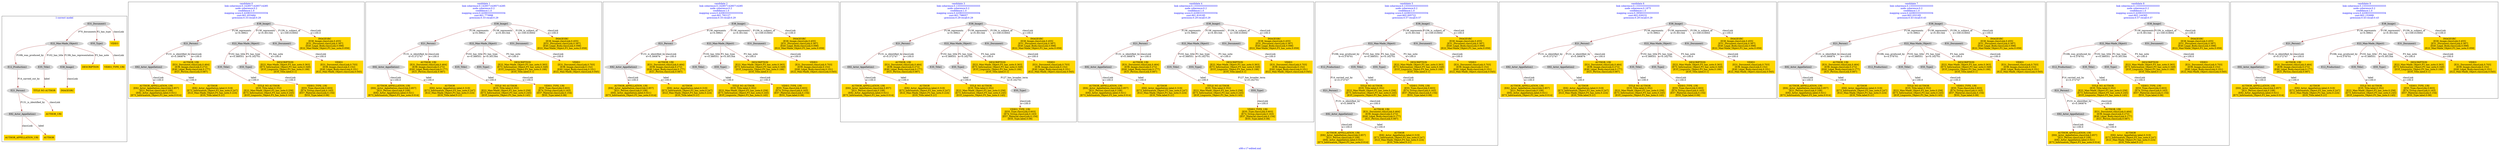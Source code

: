 digraph n0 {
fontcolor="blue"
remincross="true"
label="s08-s-17-edited.xml"
subgraph cluster_0 {
label="1-correct model"
n2[style="filled",color="white",fillcolor="lightgray",label="E12_Production1"];
n3[style="filled",color="white",fillcolor="lightgray",label="E21_Person1"];
n4[style="filled",color="white",fillcolor="lightgray",label="E82_Actor_Appellation1"];
n5[shape="plaintext",style="filled",fillcolor="gold",label="AUTHOR_URI"];
n6[style="filled",color="white",fillcolor="lightgray",label="E22_Man-Made_Object1"];
n7[style="filled",color="white",fillcolor="lightgray",label="E35_Title1"];
n8[style="filled",color="white",fillcolor="lightgray",label="E38_Image1"];
n9[shape="plaintext",style="filled",fillcolor="gold",label="DESCRIPTION"];
n10[style="filled",color="white",fillcolor="lightgray",label="E31_Document1"];
n11[style="filled",color="white",fillcolor="lightgray",label="E55_Type1"];
n12[shape="plaintext",style="filled",fillcolor="gold",label="VIDEO"];
n13[shape="plaintext",style="filled",fillcolor="gold",label="TITLE NO AUTHOR"];
n14[shape="plaintext",style="filled",fillcolor="gold",label="IMAGESRC"];
n15[shape="plaintext",style="filled",fillcolor="gold",label="VIDEO_TYPE_URI"];
n16[shape="plaintext",style="filled",fillcolor="gold",label="AUTHOR_APPELLATION_URI"];
n17[shape="plaintext",style="filled",fillcolor="gold",label="AUTHOR"];
}
subgraph cluster_1 {
label="candidate 0\nlink coherence:0.14285714285714285\nnode coherence:0.2\nconfidence:1.0\nmapping score:0.42083333333333334\ncost:901.653484\n-precision:0.33-recall:0.29"
n19[style="filled",color="white",fillcolor="lightgray",label="E21_Person1"];
n20[style="filled",color="white",fillcolor="lightgray",label="E82_Actor_Appellation2"];
n21[style="filled",color="white",fillcolor="lightgray",label="E22_Man-Made_Object1"];
n22[style="filled",color="white",fillcolor="lightgray",label="E35_Title1"];
n23[style="filled",color="white",fillcolor="lightgray",label="E55_Type2"];
n24[style="filled",color="white",fillcolor="lightgray",label="E38_Image1"];
n25[style="filled",color="white",fillcolor="lightgray",label="E31_Document1"];
n26[shape="plaintext",style="filled",fillcolor="gold",label="AUTHOR_APPELLATION_URI\n[E82_Actor_Appellation,classLink,0.857]\n[E21_Person,classLink,0.108]\n[E82_Actor_Appellation,label,0.021]\n[E73_Information_Object,P3_has_note,0.014]"];
n27[shape="plaintext",style="filled",fillcolor="gold",label="IMAGESRC\n[E38_Image,classLink,0.455]\n[E31_Document,classLink,0.387]\n[E40_Legal_Body,classLink,0.098]\n[E22_Man-Made_Object,P3_has_note,0.059]"];
n28[shape="plaintext",style="filled",fillcolor="gold",label="TITLE NO AUTHOR\n[E35_Title,label,0.352]\n[E22_Man-Made_Object,P3_has_note,0.258]\n[E73_Information_Object,P3_has_note,0.245]\n[E33_Linguistic_Object,P3_has_note,0.145]"];
n29[shape="plaintext",style="filled",fillcolor="gold",label="AUTHOR\n[E82_Actor_Appellation,label,0.319]\n[E73_Information_Object,P3_has_note,0.247]\n[E22_Man-Made_Object,P3_has_note,0.224]\n[E35_Title,label,0.21]"];
n30[shape="plaintext",style="filled",fillcolor="gold",label="AUTHOR_URI\n[E31_Document,classLink,0.464]\n[E38_Image,classLink,0.272]\n[E40_Legal_Body,classLink,0.177]\n[E21_Person,classLink,0.087]"];
n31[shape="plaintext",style="filled",fillcolor="gold",label="VIDEO\n[E31_Document,classLink,0.703]\n[E38_Image,classLink,0.152]\n[E40_Legal_Body,classLink,0.101]\n[E22_Man-Made_Object,classLink,0.045]"];
n32[shape="plaintext",style="filled",fillcolor="gold",label="DESCRIPTION\n[E22_Man-Made_Object,P3_has_note,0.363]\n[E73_Information_Object,P3_has_note,0.349]\n[E33_Linguistic_Object,P3_has_note,0.188]\n[E35_Title,label,0.1]"];
n33[shape="plaintext",style="filled",fillcolor="gold",label="VIDEO_TYPE_URI\n[E55_Type,classLink,0.603]\n[E74_Group,classLink,0.163]\n[E57_Material,classLink,0.154]\n[E55_Type,label,0.08]"];
}
subgraph cluster_2 {
label="candidate 1\nlink coherence:0.14285714285714285\nnode coherence:0.2\nconfidence:1.0\nmapping score:0.42083333333333334\ncost:901.773998\n-precision:0.33-recall:0.29"
n35[style="filled",color="white",fillcolor="lightgray",label="E21_Person1"];
n36[style="filled",color="white",fillcolor="lightgray",label="E82_Actor_Appellation1"];
n37[style="filled",color="white",fillcolor="lightgray",label="E22_Man-Made_Object1"];
n38[style="filled",color="white",fillcolor="lightgray",label="E35_Title1"];
n39[style="filled",color="white",fillcolor="lightgray",label="E55_Type1"];
n40[style="filled",color="white",fillcolor="lightgray",label="E38_Image1"];
n41[style="filled",color="white",fillcolor="lightgray",label="E31_Document1"];
n42[shape="plaintext",style="filled",fillcolor="gold",label="IMAGESRC\n[E38_Image,classLink,0.455]\n[E31_Document,classLink,0.387]\n[E40_Legal_Body,classLink,0.098]\n[E22_Man-Made_Object,P3_has_note,0.059]"];
n43[shape="plaintext",style="filled",fillcolor="gold",label="AUTHOR_APPELLATION_URI\n[E82_Actor_Appellation,classLink,0.857]\n[E21_Person,classLink,0.108]\n[E82_Actor_Appellation,label,0.021]\n[E73_Information_Object,P3_has_note,0.014]"];
n44[shape="plaintext",style="filled",fillcolor="gold",label="TITLE NO AUTHOR\n[E35_Title,label,0.352]\n[E22_Man-Made_Object,P3_has_note,0.258]\n[E73_Information_Object,P3_has_note,0.245]\n[E33_Linguistic_Object,P3_has_note,0.145]"];
n45[shape="plaintext",style="filled",fillcolor="gold",label="AUTHOR_URI\n[E31_Document,classLink,0.464]\n[E38_Image,classLink,0.272]\n[E40_Legal_Body,classLink,0.177]\n[E21_Person,classLink,0.087]"];
n46[shape="plaintext",style="filled",fillcolor="gold",label="VIDEO\n[E31_Document,classLink,0.703]\n[E38_Image,classLink,0.152]\n[E40_Legal_Body,classLink,0.101]\n[E22_Man-Made_Object,classLink,0.045]"];
n47[shape="plaintext",style="filled",fillcolor="gold",label="DESCRIPTION\n[E22_Man-Made_Object,P3_has_note,0.363]\n[E73_Information_Object,P3_has_note,0.349]\n[E33_Linguistic_Object,P3_has_note,0.188]\n[E35_Title,label,0.1]"];
n48[shape="plaintext",style="filled",fillcolor="gold",label="VIDEO_TYPE_URI\n[E55_Type,classLink,0.603]\n[E74_Group,classLink,0.163]\n[E57_Material,classLink,0.154]\n[E55_Type,label,0.08]"];
n49[shape="plaintext",style="filled",fillcolor="gold",label="AUTHOR\n[E82_Actor_Appellation,label,0.319]\n[E73_Information_Object,P3_has_note,0.247]\n[E22_Man-Made_Object,P3_has_note,0.224]\n[E35_Title,label,0.21]"];
}
subgraph cluster_3 {
label="candidate 2\nlink coherence:0.14285714285714285\nnode coherence:0.2\nconfidence:1.0\nmapping score:0.42083333333333334\ncost:901.792127\n-precision:0.33-recall:0.29"
n51[style="filled",color="white",fillcolor="lightgray",label="E21_Person1"];
n52[style="filled",color="white",fillcolor="lightgray",label="E82_Actor_Appellation2"];
n53[style="filled",color="white",fillcolor="lightgray",label="E22_Man-Made_Object1"];
n54[style="filled",color="white",fillcolor="lightgray",label="E35_Title1"];
n55[style="filled",color="white",fillcolor="lightgray",label="E55_Type1"];
n56[style="filled",color="white",fillcolor="lightgray",label="E38_Image1"];
n57[style="filled",color="white",fillcolor="lightgray",label="E31_Document1"];
n58[shape="plaintext",style="filled",fillcolor="gold",label="AUTHOR_APPELLATION_URI\n[E82_Actor_Appellation,classLink,0.857]\n[E21_Person,classLink,0.108]\n[E82_Actor_Appellation,label,0.021]\n[E73_Information_Object,P3_has_note,0.014]"];
n59[shape="plaintext",style="filled",fillcolor="gold",label="IMAGESRC\n[E38_Image,classLink,0.455]\n[E31_Document,classLink,0.387]\n[E40_Legal_Body,classLink,0.098]\n[E22_Man-Made_Object,P3_has_note,0.059]"];
n60[shape="plaintext",style="filled",fillcolor="gold",label="TITLE NO AUTHOR\n[E35_Title,label,0.352]\n[E22_Man-Made_Object,P3_has_note,0.258]\n[E73_Information_Object,P3_has_note,0.245]\n[E33_Linguistic_Object,P3_has_note,0.145]"];
n61[shape="plaintext",style="filled",fillcolor="gold",label="AUTHOR\n[E82_Actor_Appellation,label,0.319]\n[E73_Information_Object,P3_has_note,0.247]\n[E22_Man-Made_Object,P3_has_note,0.224]\n[E35_Title,label,0.21]"];
n62[shape="plaintext",style="filled",fillcolor="gold",label="AUTHOR_URI\n[E31_Document,classLink,0.464]\n[E38_Image,classLink,0.272]\n[E40_Legal_Body,classLink,0.177]\n[E21_Person,classLink,0.087]"];
n63[shape="plaintext",style="filled",fillcolor="gold",label="VIDEO\n[E31_Document,classLink,0.703]\n[E38_Image,classLink,0.152]\n[E40_Legal_Body,classLink,0.101]\n[E22_Man-Made_Object,classLink,0.045]"];
n64[shape="plaintext",style="filled",fillcolor="gold",label="DESCRIPTION\n[E22_Man-Made_Object,P3_has_note,0.363]\n[E73_Information_Object,P3_has_note,0.349]\n[E33_Linguistic_Object,P3_has_note,0.188]\n[E35_Title,label,0.1]"];
n65[shape="plaintext",style="filled",fillcolor="gold",label="VIDEO_TYPE_URI\n[E55_Type,classLink,0.603]\n[E74_Group,classLink,0.163]\n[E57_Material,classLink,0.154]\n[E55_Type,label,0.08]"];
}
subgraph cluster_4 {
label="candidate 3\nlink coherence:0.13333333333333333\nnode coherence:0.2\nconfidence:1.0\nmapping score:0.42083333333333334\ncost:901.798057\n-precision:0.29-recall:0.29"
n67[style="filled",color="white",fillcolor="lightgray",label="E21_Person1"];
n68[style="filled",color="white",fillcolor="lightgray",label="E82_Actor_Appellation1"];
n69[style="filled",color="white",fillcolor="lightgray",label="E22_Man-Made_Object1"];
n70[style="filled",color="white",fillcolor="lightgray",label="E35_Title1"];
n71[style="filled",color="white",fillcolor="lightgray",label="E55_Type2"];
n72[style="filled",color="white",fillcolor="lightgray",label="E38_Image1"];
n73[style="filled",color="white",fillcolor="lightgray",label="E55_Type1"];
n74[style="filled",color="white",fillcolor="lightgray",label="E31_Document1"];
n75[shape="plaintext",style="filled",fillcolor="gold",label="IMAGESRC\n[E38_Image,classLink,0.455]\n[E31_Document,classLink,0.387]\n[E40_Legal_Body,classLink,0.098]\n[E22_Man-Made_Object,P3_has_note,0.059]"];
n76[shape="plaintext",style="filled",fillcolor="gold",label="AUTHOR_APPELLATION_URI\n[E82_Actor_Appellation,classLink,0.857]\n[E21_Person,classLink,0.108]\n[E82_Actor_Appellation,label,0.021]\n[E73_Information_Object,P3_has_note,0.014]"];
n77[shape="plaintext",style="filled",fillcolor="gold",label="TITLE NO AUTHOR\n[E35_Title,label,0.352]\n[E22_Man-Made_Object,P3_has_note,0.258]\n[E73_Information_Object,P3_has_note,0.245]\n[E33_Linguistic_Object,P3_has_note,0.145]"];
n78[shape="plaintext",style="filled",fillcolor="gold",label="AUTHOR_URI\n[E31_Document,classLink,0.464]\n[E38_Image,classLink,0.272]\n[E40_Legal_Body,classLink,0.177]\n[E21_Person,classLink,0.087]"];
n79[shape="plaintext",style="filled",fillcolor="gold",label="VIDEO\n[E31_Document,classLink,0.703]\n[E38_Image,classLink,0.152]\n[E40_Legal_Body,classLink,0.101]\n[E22_Man-Made_Object,classLink,0.045]"];
n80[shape="plaintext",style="filled",fillcolor="gold",label="DESCRIPTION\n[E22_Man-Made_Object,P3_has_note,0.363]\n[E73_Information_Object,P3_has_note,0.349]\n[E33_Linguistic_Object,P3_has_note,0.188]\n[E35_Title,label,0.1]"];
n81[shape="plaintext",style="filled",fillcolor="gold",label="VIDEO_TYPE_URI\n[E55_Type,classLink,0.603]\n[E74_Group,classLink,0.163]\n[E57_Material,classLink,0.154]\n[E55_Type,label,0.08]"];
n82[shape="plaintext",style="filled",fillcolor="gold",label="AUTHOR\n[E82_Actor_Appellation,label,0.319]\n[E73_Information_Object,P3_has_note,0.247]\n[E22_Man-Made_Object,P3_has_note,0.224]\n[E35_Title,label,0.21]"];
}
subgraph cluster_5 {
label="candidate 4\nlink coherence:0.13333333333333333\nnode coherence:0.2\nconfidence:1.0\nmapping score:0.42083333333333334\ncost:901.816185\n-precision:0.29-recall:0.29"
n84[style="filled",color="white",fillcolor="lightgray",label="E21_Person1"];
n85[style="filled",color="white",fillcolor="lightgray",label="E82_Actor_Appellation2"];
n86[style="filled",color="white",fillcolor="lightgray",label="E22_Man-Made_Object1"];
n87[style="filled",color="white",fillcolor="lightgray",label="E35_Title1"];
n88[style="filled",color="white",fillcolor="lightgray",label="E55_Type2"];
n89[style="filled",color="white",fillcolor="lightgray",label="E38_Image1"];
n90[style="filled",color="white",fillcolor="lightgray",label="E55_Type1"];
n91[style="filled",color="white",fillcolor="lightgray",label="E31_Document1"];
n92[shape="plaintext",style="filled",fillcolor="gold",label="AUTHOR_APPELLATION_URI\n[E82_Actor_Appellation,classLink,0.857]\n[E21_Person,classLink,0.108]\n[E82_Actor_Appellation,label,0.021]\n[E73_Information_Object,P3_has_note,0.014]"];
n93[shape="plaintext",style="filled",fillcolor="gold",label="IMAGESRC\n[E38_Image,classLink,0.455]\n[E31_Document,classLink,0.387]\n[E40_Legal_Body,classLink,0.098]\n[E22_Man-Made_Object,P3_has_note,0.059]"];
n94[shape="plaintext",style="filled",fillcolor="gold",label="TITLE NO AUTHOR\n[E35_Title,label,0.352]\n[E22_Man-Made_Object,P3_has_note,0.258]\n[E73_Information_Object,P3_has_note,0.245]\n[E33_Linguistic_Object,P3_has_note,0.145]"];
n95[shape="plaintext",style="filled",fillcolor="gold",label="AUTHOR\n[E82_Actor_Appellation,label,0.319]\n[E73_Information_Object,P3_has_note,0.247]\n[E22_Man-Made_Object,P3_has_note,0.224]\n[E35_Title,label,0.21]"];
n96[shape="plaintext",style="filled",fillcolor="gold",label="AUTHOR_URI\n[E31_Document,classLink,0.464]\n[E38_Image,classLink,0.272]\n[E40_Legal_Body,classLink,0.177]\n[E21_Person,classLink,0.087]"];
n97[shape="plaintext",style="filled",fillcolor="gold",label="VIDEO\n[E31_Document,classLink,0.703]\n[E38_Image,classLink,0.152]\n[E40_Legal_Body,classLink,0.101]\n[E22_Man-Made_Object,classLink,0.045]"];
n98[shape="plaintext",style="filled",fillcolor="gold",label="DESCRIPTION\n[E22_Man-Made_Object,P3_has_note,0.363]\n[E73_Information_Object,P3_has_note,0.349]\n[E33_Linguistic_Object,P3_has_note,0.188]\n[E35_Title,label,0.1]"];
n99[shape="plaintext",style="filled",fillcolor="gold",label="VIDEO_TYPE_URI\n[E55_Type,classLink,0.603]\n[E74_Group,classLink,0.163]\n[E57_Material,classLink,0.154]\n[E55_Type,label,0.08]"];
}
subgraph cluster_6 {
label="candidate 5\nlink coherence:0.13333333333333333\nnode coherence:0.2\nconfidence:1.0\nmapping score:0.42083333333333334\ncost:902.005722\n-precision:0.57-recall:0.57"
n101[style="filled",color="white",fillcolor="lightgray",label="E12_Production1"];
n102[style="filled",color="white",fillcolor="lightgray",label="E21_Person1"];
n103[style="filled",color="white",fillcolor="lightgray",label="E82_Actor_Appellation2"];
n104[style="filled",color="white",fillcolor="lightgray",label="E22_Man-Made_Object1"];
n105[style="filled",color="white",fillcolor="lightgray",label="E35_Title1"];
n106[style="filled",color="white",fillcolor="lightgray",label="E55_Type2"];
n107[style="filled",color="white",fillcolor="lightgray",label="E38_Image1"];
n108[style="filled",color="white",fillcolor="lightgray",label="E31_Document1"];
n109[shape="plaintext",style="filled",fillcolor="gold",label="AUTHOR_APPELLATION_URI\n[E82_Actor_Appellation,classLink,0.857]\n[E21_Person,classLink,0.108]\n[E82_Actor_Appellation,label,0.021]\n[E73_Information_Object,P3_has_note,0.014]"];
n110[shape="plaintext",style="filled",fillcolor="gold",label="IMAGESRC\n[E38_Image,classLink,0.455]\n[E31_Document,classLink,0.387]\n[E40_Legal_Body,classLink,0.098]\n[E22_Man-Made_Object,P3_has_note,0.059]"];
n111[shape="plaintext",style="filled",fillcolor="gold",label="TITLE NO AUTHOR\n[E35_Title,label,0.352]\n[E22_Man-Made_Object,P3_has_note,0.258]\n[E73_Information_Object,P3_has_note,0.245]\n[E33_Linguistic_Object,P3_has_note,0.145]"];
n112[shape="plaintext",style="filled",fillcolor="gold",label="AUTHOR\n[E82_Actor_Appellation,label,0.319]\n[E73_Information_Object,P3_has_note,0.247]\n[E22_Man-Made_Object,P3_has_note,0.224]\n[E35_Title,label,0.21]"];
n113[shape="plaintext",style="filled",fillcolor="gold",label="AUTHOR_URI\n[E31_Document,classLink,0.464]\n[E38_Image,classLink,0.272]\n[E40_Legal_Body,classLink,0.177]\n[E21_Person,classLink,0.087]"];
n114[shape="plaintext",style="filled",fillcolor="gold",label="VIDEO\n[E31_Document,classLink,0.703]\n[E38_Image,classLink,0.152]\n[E40_Legal_Body,classLink,0.101]\n[E22_Man-Made_Object,classLink,0.045]"];
n115[shape="plaintext",style="filled",fillcolor="gold",label="DESCRIPTION\n[E22_Man-Made_Object,P3_has_note,0.363]\n[E73_Information_Object,P3_has_note,0.349]\n[E33_Linguistic_Object,P3_has_note,0.188]\n[E35_Title,label,0.1]"];
n116[shape="plaintext",style="filled",fillcolor="gold",label="VIDEO_TYPE_URI\n[E55_Type,classLink,0.603]\n[E74_Group,classLink,0.163]\n[E57_Material,classLink,0.154]\n[E55_Type,label,0.08]"];
}
subgraph cluster_7 {
label="candidate 6\nlink coherence:0.13333333333333333\nnode coherence:0.1875\nconfidence:1.0\nmapping score:0.3958333333333333\ncost:902.026231\n-precision:0.29-recall:0.29"
n118[style="filled",color="white",fillcolor="lightgray",label="E21_Person1"];
n119[style="filled",color="white",fillcolor="lightgray",label="E82_Actor_Appellation1"];
n120[style="filled",color="white",fillcolor="lightgray",label="E82_Actor_Appellation2"];
n121[style="filled",color="white",fillcolor="lightgray",label="E22_Man-Made_Object1"];
n122[style="filled",color="white",fillcolor="lightgray",label="E35_Title1"];
n123[style="filled",color="white",fillcolor="lightgray",label="E55_Type2"];
n124[style="filled",color="white",fillcolor="lightgray",label="E38_Image1"];
n125[style="filled",color="white",fillcolor="lightgray",label="E31_Document1"];
n126[shape="plaintext",style="filled",fillcolor="gold",label="IMAGESRC\n[E38_Image,classLink,0.455]\n[E31_Document,classLink,0.387]\n[E40_Legal_Body,classLink,0.098]\n[E22_Man-Made_Object,P3_has_note,0.059]"];
n127[shape="plaintext",style="filled",fillcolor="gold",label="AUTHOR_APPELLATION_URI\n[E82_Actor_Appellation,classLink,0.857]\n[E21_Person,classLink,0.108]\n[E82_Actor_Appellation,label,0.021]\n[E73_Information_Object,P3_has_note,0.014]"];
n128[shape="plaintext",style="filled",fillcolor="gold",label="TITLE NO AUTHOR\n[E35_Title,label,0.352]\n[E22_Man-Made_Object,P3_has_note,0.258]\n[E73_Information_Object,P3_has_note,0.245]\n[E33_Linguistic_Object,P3_has_note,0.145]"];
n129[shape="plaintext",style="filled",fillcolor="gold",label="AUTHOR\n[E82_Actor_Appellation,label,0.319]\n[E73_Information_Object,P3_has_note,0.247]\n[E22_Man-Made_Object,P3_has_note,0.224]\n[E35_Title,label,0.21]"];
n130[shape="plaintext",style="filled",fillcolor="gold",label="AUTHOR_URI\n[E31_Document,classLink,0.464]\n[E38_Image,classLink,0.272]\n[E40_Legal_Body,classLink,0.177]\n[E21_Person,classLink,0.087]"];
n131[shape="plaintext",style="filled",fillcolor="gold",label="VIDEO\n[E31_Document,classLink,0.703]\n[E38_Image,classLink,0.152]\n[E40_Legal_Body,classLink,0.101]\n[E22_Man-Made_Object,classLink,0.045]"];
n132[shape="plaintext",style="filled",fillcolor="gold",label="DESCRIPTION\n[E22_Man-Made_Object,P3_has_note,0.363]\n[E73_Information_Object,P3_has_note,0.349]\n[E33_Linguistic_Object,P3_has_note,0.188]\n[E35_Title,label,0.1]"];
n133[shape="plaintext",style="filled",fillcolor="gold",label="VIDEO_TYPE_URI\n[E55_Type,classLink,0.603]\n[E74_Group,classLink,0.163]\n[E57_Material,classLink,0.154]\n[E55_Type,label,0.08]"];
}
subgraph cluster_8 {
label="candidate 7\nlink coherence:0.13333333333333333\nnode coherence:0.2\nconfidence:1.0\nmapping score:0.42083333333333334\ncost:902.032185\n-precision:0.43-recall:0.43"
n135[style="filled",color="white",fillcolor="lightgray",label="E21_Person1"];
n136[style="filled",color="white",fillcolor="lightgray",label="E82_Actor_Appellation2"];
n137[style="filled",color="white",fillcolor="lightgray",label="E22_Man-Made_Object1"];
n138[style="filled",color="white",fillcolor="lightgray",label="E12_Production1"];
n139[style="filled",color="white",fillcolor="lightgray",label="E35_Title1"];
n140[style="filled",color="white",fillcolor="lightgray",label="E55_Type2"];
n141[style="filled",color="white",fillcolor="lightgray",label="E38_Image1"];
n142[style="filled",color="white",fillcolor="lightgray",label="E31_Document1"];
n143[shape="plaintext",style="filled",fillcolor="gold",label="AUTHOR_APPELLATION_URI\n[E82_Actor_Appellation,classLink,0.857]\n[E21_Person,classLink,0.108]\n[E82_Actor_Appellation,label,0.021]\n[E73_Information_Object,P3_has_note,0.014]"];
n144[shape="plaintext",style="filled",fillcolor="gold",label="IMAGESRC\n[E38_Image,classLink,0.455]\n[E31_Document,classLink,0.387]\n[E40_Legal_Body,classLink,0.098]\n[E22_Man-Made_Object,P3_has_note,0.059]"];
n145[shape="plaintext",style="filled",fillcolor="gold",label="TITLE NO AUTHOR\n[E35_Title,label,0.352]\n[E22_Man-Made_Object,P3_has_note,0.258]\n[E73_Information_Object,P3_has_note,0.245]\n[E33_Linguistic_Object,P3_has_note,0.145]"];
n146[shape="plaintext",style="filled",fillcolor="gold",label="AUTHOR\n[E82_Actor_Appellation,label,0.319]\n[E73_Information_Object,P3_has_note,0.247]\n[E22_Man-Made_Object,P3_has_note,0.224]\n[E35_Title,label,0.21]"];
n147[shape="plaintext",style="filled",fillcolor="gold",label="AUTHOR_URI\n[E31_Document,classLink,0.464]\n[E38_Image,classLink,0.272]\n[E40_Legal_Body,classLink,0.177]\n[E21_Person,classLink,0.087]"];
n148[shape="plaintext",style="filled",fillcolor="gold",label="VIDEO\n[E31_Document,classLink,0.703]\n[E38_Image,classLink,0.152]\n[E40_Legal_Body,classLink,0.101]\n[E22_Man-Made_Object,classLink,0.045]"];
n149[shape="plaintext",style="filled",fillcolor="gold",label="DESCRIPTION\n[E22_Man-Made_Object,P3_has_note,0.363]\n[E73_Information_Object,P3_has_note,0.349]\n[E33_Linguistic_Object,P3_has_note,0.188]\n[E35_Title,label,0.1]"];
n150[shape="plaintext",style="filled",fillcolor="gold",label="VIDEO_TYPE_URI\n[E55_Type,classLink,0.603]\n[E74_Group,classLink,0.163]\n[E57_Material,classLink,0.154]\n[E55_Type,label,0.08]"];
}
subgraph cluster_9 {
label="candidate 8\nlink coherence:0.13333333333333333\nnode coherence:0.2\nconfidence:1.0\nmapping score:0.42083333333333334\ncost:902.144365\n-precision:0.57-recall:0.57"
n152[style="filled",color="white",fillcolor="lightgray",label="E12_Production1"];
n153[style="filled",color="white",fillcolor="lightgray",label="E21_Person1"];
n154[style="filled",color="white",fillcolor="lightgray",label="E82_Actor_Appellation2"];
n155[style="filled",color="white",fillcolor="lightgray",label="E22_Man-Made_Object1"];
n156[style="filled",color="white",fillcolor="lightgray",label="E35_Title1"];
n157[style="filled",color="white",fillcolor="lightgray",label="E55_Type1"];
n158[style="filled",color="white",fillcolor="lightgray",label="E38_Image1"];
n159[style="filled",color="white",fillcolor="lightgray",label="E31_Document1"];
n160[shape="plaintext",style="filled",fillcolor="gold",label="AUTHOR_APPELLATION_URI\n[E82_Actor_Appellation,classLink,0.857]\n[E21_Person,classLink,0.108]\n[E82_Actor_Appellation,label,0.021]\n[E73_Information_Object,P3_has_note,0.014]"];
n161[shape="plaintext",style="filled",fillcolor="gold",label="IMAGESRC\n[E38_Image,classLink,0.455]\n[E31_Document,classLink,0.387]\n[E40_Legal_Body,classLink,0.098]\n[E22_Man-Made_Object,P3_has_note,0.059]"];
n162[shape="plaintext",style="filled",fillcolor="gold",label="TITLE NO AUTHOR\n[E35_Title,label,0.352]\n[E22_Man-Made_Object,P3_has_note,0.258]\n[E73_Information_Object,P3_has_note,0.245]\n[E33_Linguistic_Object,P3_has_note,0.145]"];
n163[shape="plaintext",style="filled",fillcolor="gold",label="AUTHOR\n[E82_Actor_Appellation,label,0.319]\n[E73_Information_Object,P3_has_note,0.247]\n[E22_Man-Made_Object,P3_has_note,0.224]\n[E35_Title,label,0.21]"];
n164[shape="plaintext",style="filled",fillcolor="gold",label="AUTHOR_URI\n[E31_Document,classLink,0.464]\n[E38_Image,classLink,0.272]\n[E40_Legal_Body,classLink,0.177]\n[E21_Person,classLink,0.087]"];
n165[shape="plaintext",style="filled",fillcolor="gold",label="VIDEO\n[E31_Document,classLink,0.703]\n[E38_Image,classLink,0.152]\n[E40_Legal_Body,classLink,0.101]\n[E22_Man-Made_Object,classLink,0.045]"];
n166[shape="plaintext",style="filled",fillcolor="gold",label="DESCRIPTION\n[E22_Man-Made_Object,P3_has_note,0.363]\n[E73_Information_Object,P3_has_note,0.349]\n[E33_Linguistic_Object,P3_has_note,0.188]\n[E35_Title,label,0.1]"];
n167[shape="plaintext",style="filled",fillcolor="gold",label="VIDEO_TYPE_URI\n[E55_Type,classLink,0.603]\n[E74_Group,classLink,0.163]\n[E57_Material,classLink,0.154]\n[E55_Type,label,0.08]"];
}
subgraph cluster_10 {
label="candidate 9\nlink coherence:0.13333333333333333\nnode coherence:0.2\nconfidence:1.0\nmapping score:0.42083333333333334\ncost:902.152699\n-precision:0.43-recall:0.43"
n169[style="filled",color="white",fillcolor="lightgray",label="E21_Person1"];
n170[style="filled",color="white",fillcolor="lightgray",label="E82_Actor_Appellation1"];
n171[style="filled",color="white",fillcolor="lightgray",label="E22_Man-Made_Object1"];
n172[style="filled",color="white",fillcolor="lightgray",label="E12_Production1"];
n173[style="filled",color="white",fillcolor="lightgray",label="E35_Title1"];
n174[style="filled",color="white",fillcolor="lightgray",label="E55_Type1"];
n175[style="filled",color="white",fillcolor="lightgray",label="E38_Image1"];
n176[style="filled",color="white",fillcolor="lightgray",label="E31_Document1"];
n177[shape="plaintext",style="filled",fillcolor="gold",label="IMAGESRC\n[E38_Image,classLink,0.455]\n[E31_Document,classLink,0.387]\n[E40_Legal_Body,classLink,0.098]\n[E22_Man-Made_Object,P3_has_note,0.059]"];
n178[shape="plaintext",style="filled",fillcolor="gold",label="AUTHOR_APPELLATION_URI\n[E82_Actor_Appellation,classLink,0.857]\n[E21_Person,classLink,0.108]\n[E82_Actor_Appellation,label,0.021]\n[E73_Information_Object,P3_has_note,0.014]"];
n179[shape="plaintext",style="filled",fillcolor="gold",label="TITLE NO AUTHOR\n[E35_Title,label,0.352]\n[E22_Man-Made_Object,P3_has_note,0.258]\n[E73_Information_Object,P3_has_note,0.245]\n[E33_Linguistic_Object,P3_has_note,0.145]"];
n180[shape="plaintext",style="filled",fillcolor="gold",label="AUTHOR_URI\n[E31_Document,classLink,0.464]\n[E38_Image,classLink,0.272]\n[E40_Legal_Body,classLink,0.177]\n[E21_Person,classLink,0.087]"];
n181[shape="plaintext",style="filled",fillcolor="gold",label="VIDEO\n[E31_Document,classLink,0.703]\n[E38_Image,classLink,0.152]\n[E40_Legal_Body,classLink,0.101]\n[E22_Man-Made_Object,classLink,0.045]"];
n182[shape="plaintext",style="filled",fillcolor="gold",label="DESCRIPTION\n[E22_Man-Made_Object,P3_has_note,0.363]\n[E73_Information_Object,P3_has_note,0.349]\n[E33_Linguistic_Object,P3_has_note,0.188]\n[E35_Title,label,0.1]"];
n183[shape="plaintext",style="filled",fillcolor="gold",label="VIDEO_TYPE_URI\n[E55_Type,classLink,0.603]\n[E74_Group,classLink,0.163]\n[E57_Material,classLink,0.154]\n[E55_Type,label,0.08]"];
n184[shape="plaintext",style="filled",fillcolor="gold",label="AUTHOR\n[E82_Actor_Appellation,label,0.319]\n[E73_Information_Object,P3_has_note,0.247]\n[E22_Man-Made_Object,P3_has_note,0.224]\n[E35_Title,label,0.21]"];
}
n2 -> n3[color="brown",fontcolor="black",label="P14_carried_out_by"]
n3 -> n4[color="brown",fontcolor="black",label="P131_is_identified_by"]
n3 -> n5[color="brown",fontcolor="black",label="classLink"]
n6 -> n7[color="brown",fontcolor="black",label="P102_has_title"]
n6 -> n2[color="brown",fontcolor="black",label="P108i_was_produced_by"]
n6 -> n8[color="brown",fontcolor="black",label="P138i_has_representation"]
n6 -> n9[color="brown",fontcolor="black",label="P3_has_note"]
n10 -> n11[color="brown",fontcolor="black",label="P2_has_type"]
n10 -> n6[color="brown",fontcolor="black",label="P70_documents"]
n10 -> n12[color="brown",fontcolor="black",label="classLink"]
n7 -> n13[color="brown",fontcolor="black",label="label"]
n8 -> n14[color="brown",fontcolor="black",label="classLink"]
n11 -> n15[color="brown",fontcolor="black",label="classLink"]
n4 -> n16[color="brown",fontcolor="black",label="classLink"]
n4 -> n17[color="brown",fontcolor="black",label="label"]
n19 -> n20[color="brown",fontcolor="black",label="P131_is_identified_by\nw=0.390876"]
n21 -> n22[color="brown",fontcolor="black",label="P102_has_title\nw=0.389351"]
n21 -> n23[color="brown",fontcolor="black",label="P2_has_type\nw=0.162701"]
n24 -> n19[color="brown",fontcolor="black",label="P138_represents\nw=0.39921"]
n24 -> n21[color="brown",fontcolor="black",label="P138_represents\nw=0.301344"]
n24 -> n25[color="brown",fontcolor="black",label="P129i_is_subject_of\nw=100.010002"]
n20 -> n26[color="brown",fontcolor="black",label="classLink\nw=100.0"]
n24 -> n27[color="brown",fontcolor="black",label="classLink\nw=100.0"]
n22 -> n28[color="brown",fontcolor="black",label="label\nw=100.0"]
n20 -> n29[color="brown",fontcolor="black",label="label\nw=100.0"]
n19 -> n30[color="brown",fontcolor="black",label="classLink\nw=100.0"]
n25 -> n31[color="brown",fontcolor="black",label="classLink\nw=100.0"]
n21 -> n32[color="brown",fontcolor="black",label="P3_has_note\nw=100.0"]
n23 -> n33[color="brown",fontcolor="black",label="classLink\nw=100.0"]
n35 -> n36[color="brown",fontcolor="black",label="P131_is_identified_by\nw=0.372747"]
n37 -> n38[color="brown",fontcolor="black",label="P102_has_title\nw=0.389351"]
n37 -> n39[color="brown",fontcolor="black",label="P2_has_type\nw=0.301344"]
n40 -> n35[color="brown",fontcolor="black",label="P138_represents\nw=0.39921"]
n40 -> n37[color="brown",fontcolor="black",label="P138_represents\nw=0.301344"]
n40 -> n41[color="brown",fontcolor="black",label="P129i_is_subject_of\nw=100.010002"]
n40 -> n42[color="brown",fontcolor="black",label="classLink\nw=100.0"]
n36 -> n43[color="brown",fontcolor="black",label="classLink\nw=100.0"]
n38 -> n44[color="brown",fontcolor="black",label="label\nw=100.0"]
n35 -> n45[color="brown",fontcolor="black",label="classLink\nw=100.0"]
n41 -> n46[color="brown",fontcolor="black",label="classLink\nw=100.0"]
n37 -> n47[color="brown",fontcolor="black",label="P3_has_note\nw=100.0"]
n39 -> n48[color="brown",fontcolor="black",label="classLink\nw=100.0"]
n36 -> n49[color="brown",fontcolor="black",label="label\nw=100.0"]
n51 -> n52[color="brown",fontcolor="black",label="P131_is_identified_by\nw=0.390876"]
n53 -> n54[color="brown",fontcolor="black",label="P102_has_title\nw=0.389351"]
n53 -> n55[color="brown",fontcolor="black",label="P2_has_type\nw=0.301344"]
n56 -> n51[color="brown",fontcolor="black",label="P138_represents\nw=0.39921"]
n56 -> n53[color="brown",fontcolor="black",label="P138_represents\nw=0.301344"]
n56 -> n57[color="brown",fontcolor="black",label="P129i_is_subject_of\nw=100.010002"]
n52 -> n58[color="brown",fontcolor="black",label="classLink\nw=100.0"]
n56 -> n59[color="brown",fontcolor="black",label="classLink\nw=100.0"]
n54 -> n60[color="brown",fontcolor="black",label="label\nw=100.0"]
n52 -> n61[color="brown",fontcolor="black",label="label\nw=100.0"]
n51 -> n62[color="brown",fontcolor="black",label="classLink\nw=100.0"]
n57 -> n63[color="brown",fontcolor="black",label="classLink\nw=100.0"]
n53 -> n64[color="brown",fontcolor="black",label="P3_has_note\nw=100.0"]
n55 -> n65[color="brown",fontcolor="black",label="classLink\nw=100.0"]
n67 -> n68[color="brown",fontcolor="black",label="P131_is_identified_by\nw=0.372747"]
n69 -> n70[color="brown",fontcolor="black",label="P102_has_title\nw=0.389351"]
n69 -> n71[color="brown",fontcolor="black",label="P2_has_type\nw=0.162701"]
n72 -> n67[color="brown",fontcolor="black",label="P138_represents\nw=0.39921"]
n72 -> n69[color="brown",fontcolor="black",label="P138_represents\nw=0.301344"]
n71 -> n73[color="brown",fontcolor="black",label="P127_has_broader_term\nw=0.162701"]
n72 -> n74[color="brown",fontcolor="black",label="P129i_is_subject_of\nw=100.010002"]
n72 -> n75[color="brown",fontcolor="black",label="classLink\nw=100.0"]
n68 -> n76[color="brown",fontcolor="black",label="classLink\nw=100.0"]
n70 -> n77[color="brown",fontcolor="black",label="label\nw=100.0"]
n67 -> n78[color="brown",fontcolor="black",label="classLink\nw=100.0"]
n74 -> n79[color="brown",fontcolor="black",label="classLink\nw=100.0"]
n69 -> n80[color="brown",fontcolor="black",label="P3_has_note\nw=100.0"]
n73 -> n81[color="brown",fontcolor="black",label="classLink\nw=100.0"]
n68 -> n82[color="brown",fontcolor="black",label="label\nw=100.0"]
n84 -> n85[color="brown",fontcolor="black",label="P131_is_identified_by\nw=0.390876"]
n86 -> n87[color="brown",fontcolor="black",label="P102_has_title\nw=0.389351"]
n86 -> n88[color="brown",fontcolor="black",label="P2_has_type\nw=0.162701"]
n89 -> n84[color="brown",fontcolor="black",label="P138_represents\nw=0.39921"]
n89 -> n86[color="brown",fontcolor="black",label="P138_represents\nw=0.301344"]
n88 -> n90[color="brown",fontcolor="black",label="P127_has_broader_term\nw=0.162701"]
n89 -> n91[color="brown",fontcolor="black",label="P129i_is_subject_of\nw=100.010002"]
n85 -> n92[color="brown",fontcolor="black",label="classLink\nw=100.0"]
n89 -> n93[color="brown",fontcolor="black",label="classLink\nw=100.0"]
n87 -> n94[color="brown",fontcolor="black",label="label\nw=100.0"]
n85 -> n95[color="brown",fontcolor="black",label="label\nw=100.0"]
n84 -> n96[color="brown",fontcolor="black",label="classLink\nw=100.0"]
n91 -> n97[color="brown",fontcolor="black",label="classLink\nw=100.0"]
n86 -> n98[color="brown",fontcolor="black",label="P3_has_note\nw=100.0"]
n90 -> n99[color="brown",fontcolor="black",label="classLink\nw=100.0"]
n101 -> n102[color="brown",fontcolor="black",label="P14_carried_out_by\nw=0.372747"]
n102 -> n103[color="brown",fontcolor="black",label="P131_is_identified_by\nw=0.390876"]
n104 -> n101[color="brown",fontcolor="black",label="P108i_was_produced_by\nw=0.378701"]
n104 -> n105[color="brown",fontcolor="black",label="P102_has_title\nw=0.389351"]
n104 -> n106[color="brown",fontcolor="black",label="P2_has_type\nw=0.162701"]
n107 -> n104[color="brown",fontcolor="black",label="P138_represents\nw=0.301344"]
n107 -> n108[color="brown",fontcolor="black",label="P129i_is_subject_of\nw=100.010002"]
n103 -> n109[color="brown",fontcolor="black",label="classLink\nw=100.0"]
n107 -> n110[color="brown",fontcolor="black",label="classLink\nw=100.0"]
n105 -> n111[color="brown",fontcolor="black",label="label\nw=100.0"]
n103 -> n112[color="brown",fontcolor="black",label="label\nw=100.0"]
n102 -> n113[color="brown",fontcolor="black",label="classLink\nw=100.0"]
n108 -> n114[color="brown",fontcolor="black",label="classLink\nw=100.0"]
n104 -> n115[color="brown",fontcolor="black",label="P3_has_note\nw=100.0"]
n106 -> n116[color="brown",fontcolor="black",label="classLink\nw=100.0"]
n118 -> n119[color="brown",fontcolor="black",label="P131_is_identified_by\nw=0.372747"]
n118 -> n120[color="brown",fontcolor="black",label="P131_is_identified_by\nw=0.390876"]
n121 -> n122[color="brown",fontcolor="black",label="P102_has_title\nw=0.389351"]
n121 -> n123[color="brown",fontcolor="black",label="P2_has_type\nw=0.162701"]
n124 -> n118[color="brown",fontcolor="black",label="P138_represents\nw=0.39921"]
n124 -> n121[color="brown",fontcolor="black",label="P138_represents\nw=0.301344"]
n124 -> n125[color="brown",fontcolor="black",label="P129i_is_subject_of\nw=100.010002"]
n124 -> n126[color="brown",fontcolor="black",label="classLink\nw=100.0"]
n119 -> n127[color="brown",fontcolor="black",label="classLink\nw=100.0"]
n122 -> n128[color="brown",fontcolor="black",label="label\nw=100.0"]
n120 -> n129[color="brown",fontcolor="black",label="label\nw=100.0"]
n118 -> n130[color="brown",fontcolor="black",label="classLink\nw=100.0"]
n125 -> n131[color="brown",fontcolor="black",label="classLink\nw=100.0"]
n121 -> n132[color="brown",fontcolor="black",label="P3_has_note\nw=100.0"]
n123 -> n133[color="brown",fontcolor="black",label="classLink\nw=100.0"]
n135 -> n136[color="brown",fontcolor="black",label="P131_is_identified_by\nw=0.390876"]
n137 -> n138[color="brown",fontcolor="black",label="P108i_was_produced_by\nw=0.378701"]
n137 -> n139[color="brown",fontcolor="black",label="P102_has_title\nw=0.389351"]
n137 -> n140[color="brown",fontcolor="black",label="P2_has_type\nw=0.162701"]
n141 -> n135[color="brown",fontcolor="black",label="P138_represents\nw=0.39921"]
n141 -> n137[color="brown",fontcolor="black",label="P138_represents\nw=0.301344"]
n141 -> n142[color="brown",fontcolor="black",label="P129i_is_subject_of\nw=100.010002"]
n136 -> n143[color="brown",fontcolor="black",label="classLink\nw=100.0"]
n141 -> n144[color="brown",fontcolor="black",label="classLink\nw=100.0"]
n139 -> n145[color="brown",fontcolor="black",label="label\nw=100.0"]
n136 -> n146[color="brown",fontcolor="black",label="label\nw=100.0"]
n135 -> n147[color="brown",fontcolor="black",label="classLink\nw=100.0"]
n142 -> n148[color="brown",fontcolor="black",label="classLink\nw=100.0"]
n137 -> n149[color="brown",fontcolor="black",label="P3_has_note\nw=100.0"]
n140 -> n150[color="brown",fontcolor="black",label="classLink\nw=100.0"]
n152 -> n153[color="brown",fontcolor="black",label="P14_carried_out_by\nw=0.372747"]
n153 -> n154[color="brown",fontcolor="black",label="P131_is_identified_by\nw=0.390876"]
n155 -> n152[color="brown",fontcolor="black",label="P108i_was_produced_by\nw=0.378701"]
n155 -> n156[color="brown",fontcolor="black",label="P102_has_title\nw=0.389351"]
n155 -> n157[color="brown",fontcolor="black",label="P2_has_type\nw=0.301344"]
n158 -> n155[color="brown",fontcolor="black",label="P138_represents\nw=0.301344"]
n158 -> n159[color="brown",fontcolor="black",label="P129i_is_subject_of\nw=100.010002"]
n154 -> n160[color="brown",fontcolor="black",label="classLink\nw=100.0"]
n158 -> n161[color="brown",fontcolor="black",label="classLink\nw=100.0"]
n156 -> n162[color="brown",fontcolor="black",label="label\nw=100.0"]
n154 -> n163[color="brown",fontcolor="black",label="label\nw=100.0"]
n153 -> n164[color="brown",fontcolor="black",label="classLink\nw=100.0"]
n159 -> n165[color="brown",fontcolor="black",label="classLink\nw=100.0"]
n155 -> n166[color="brown",fontcolor="black",label="P3_has_note\nw=100.0"]
n157 -> n167[color="brown",fontcolor="black",label="classLink\nw=100.0"]
n169 -> n170[color="brown",fontcolor="black",label="P131_is_identified_by\nw=0.372747"]
n171 -> n172[color="brown",fontcolor="black",label="P108i_was_produced_by\nw=0.378701"]
n171 -> n173[color="brown",fontcolor="black",label="P102_has_title\nw=0.389351"]
n171 -> n174[color="brown",fontcolor="black",label="P2_has_type\nw=0.301344"]
n175 -> n169[color="brown",fontcolor="black",label="P138_represents\nw=0.39921"]
n175 -> n171[color="brown",fontcolor="black",label="P138_represents\nw=0.301344"]
n175 -> n176[color="brown",fontcolor="black",label="P129i_is_subject_of\nw=100.010002"]
n175 -> n177[color="brown",fontcolor="black",label="classLink\nw=100.0"]
n170 -> n178[color="brown",fontcolor="black",label="classLink\nw=100.0"]
n173 -> n179[color="brown",fontcolor="black",label="label\nw=100.0"]
n169 -> n180[color="brown",fontcolor="black",label="classLink\nw=100.0"]
n176 -> n181[color="brown",fontcolor="black",label="classLink\nw=100.0"]
n171 -> n182[color="brown",fontcolor="black",label="P3_has_note\nw=100.0"]
n174 -> n183[color="brown",fontcolor="black",label="classLink\nw=100.0"]
n170 -> n184[color="brown",fontcolor="black",label="label\nw=100.0"]
}
